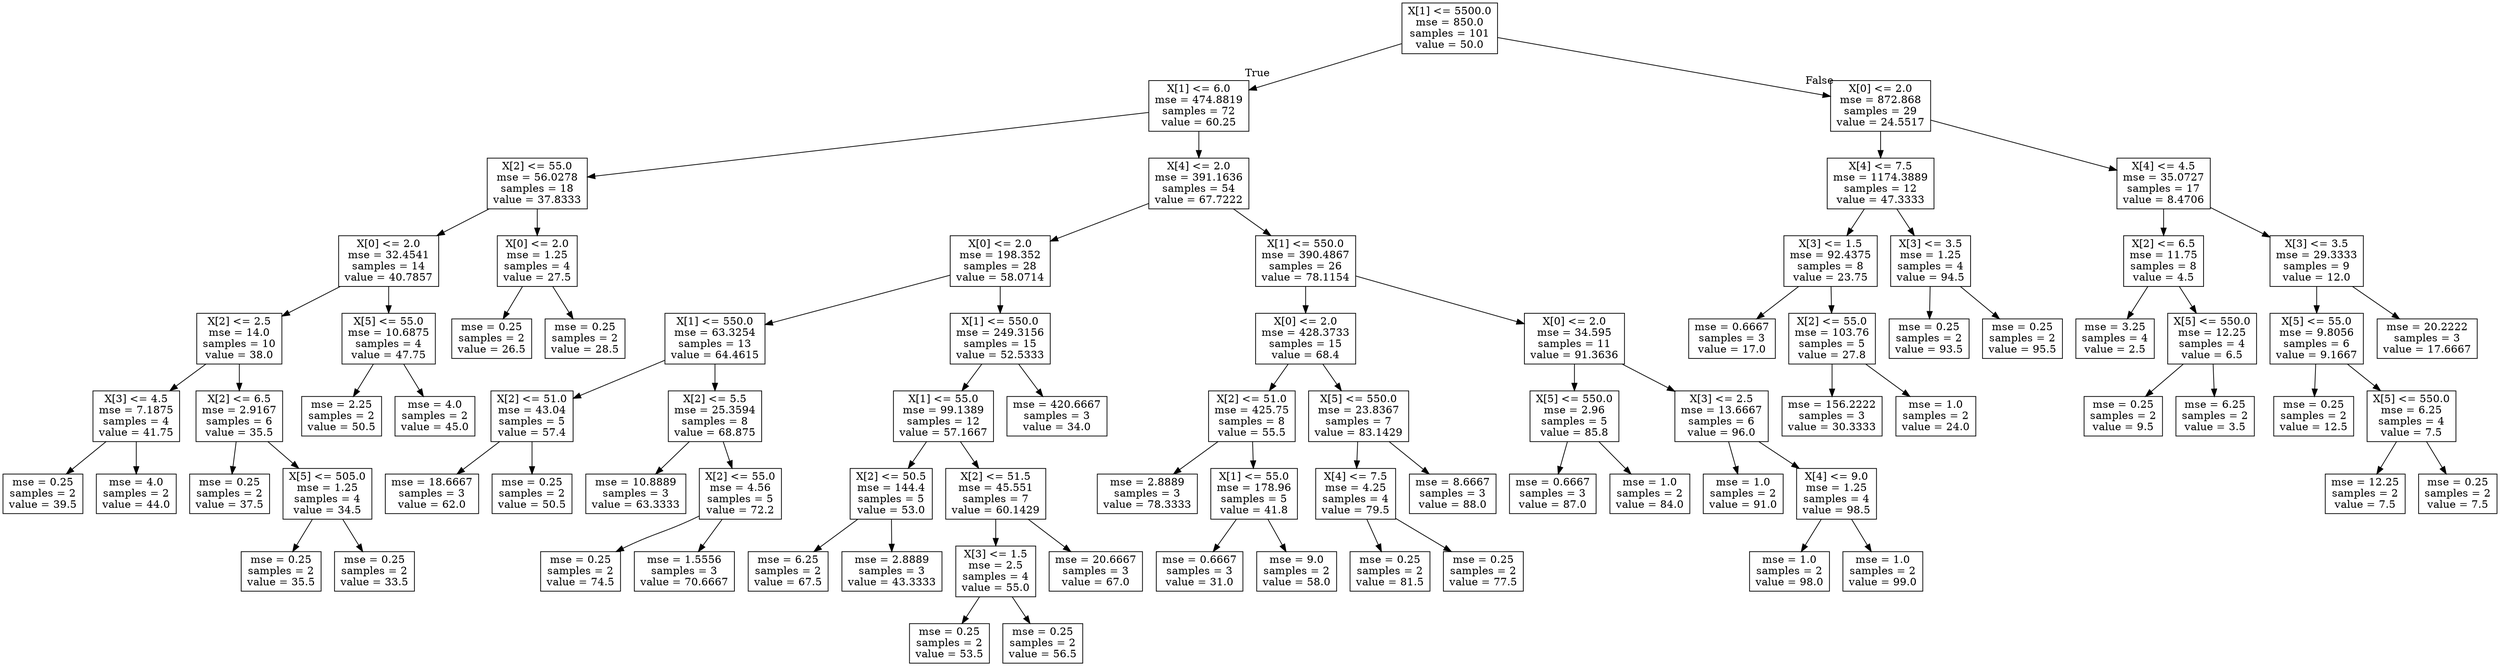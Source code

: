 digraph Tree {
node [shape=box] ;
0 [label="X[1] <= 5500.0\nmse = 850.0\nsamples = 101\nvalue = 50.0"] ;
1 [label="X[1] <= 6.0\nmse = 474.8819\nsamples = 72\nvalue = 60.25"] ;
0 -> 1 [labeldistance=2.5, labelangle=45, headlabel="True"] ;
2 [label="X[2] <= 55.0\nmse = 56.0278\nsamples = 18\nvalue = 37.8333"] ;
1 -> 2 ;
3 [label="X[0] <= 2.0\nmse = 32.4541\nsamples = 14\nvalue = 40.7857"] ;
2 -> 3 ;
4 [label="X[2] <= 2.5\nmse = 14.0\nsamples = 10\nvalue = 38.0"] ;
3 -> 4 ;
5 [label="X[3] <= 4.5\nmse = 7.1875\nsamples = 4\nvalue = 41.75"] ;
4 -> 5 ;
6 [label="mse = 0.25\nsamples = 2\nvalue = 39.5"] ;
5 -> 6 ;
7 [label="mse = 4.0\nsamples = 2\nvalue = 44.0"] ;
5 -> 7 ;
8 [label="X[2] <= 6.5\nmse = 2.9167\nsamples = 6\nvalue = 35.5"] ;
4 -> 8 ;
9 [label="mse = 0.25\nsamples = 2\nvalue = 37.5"] ;
8 -> 9 ;
10 [label="X[5] <= 505.0\nmse = 1.25\nsamples = 4\nvalue = 34.5"] ;
8 -> 10 ;
11 [label="mse = 0.25\nsamples = 2\nvalue = 35.5"] ;
10 -> 11 ;
12 [label="mse = 0.25\nsamples = 2\nvalue = 33.5"] ;
10 -> 12 ;
13 [label="X[5] <= 55.0\nmse = 10.6875\nsamples = 4\nvalue = 47.75"] ;
3 -> 13 ;
14 [label="mse = 2.25\nsamples = 2\nvalue = 50.5"] ;
13 -> 14 ;
15 [label="mse = 4.0\nsamples = 2\nvalue = 45.0"] ;
13 -> 15 ;
16 [label="X[0] <= 2.0\nmse = 1.25\nsamples = 4\nvalue = 27.5"] ;
2 -> 16 ;
17 [label="mse = 0.25\nsamples = 2\nvalue = 26.5"] ;
16 -> 17 ;
18 [label="mse = 0.25\nsamples = 2\nvalue = 28.5"] ;
16 -> 18 ;
19 [label="X[4] <= 2.0\nmse = 391.1636\nsamples = 54\nvalue = 67.7222"] ;
1 -> 19 ;
20 [label="X[0] <= 2.0\nmse = 198.352\nsamples = 28\nvalue = 58.0714"] ;
19 -> 20 ;
21 [label="X[1] <= 550.0\nmse = 63.3254\nsamples = 13\nvalue = 64.4615"] ;
20 -> 21 ;
22 [label="X[2] <= 51.0\nmse = 43.04\nsamples = 5\nvalue = 57.4"] ;
21 -> 22 ;
23 [label="mse = 18.6667\nsamples = 3\nvalue = 62.0"] ;
22 -> 23 ;
24 [label="mse = 0.25\nsamples = 2\nvalue = 50.5"] ;
22 -> 24 ;
25 [label="X[2] <= 5.5\nmse = 25.3594\nsamples = 8\nvalue = 68.875"] ;
21 -> 25 ;
26 [label="mse = 10.8889\nsamples = 3\nvalue = 63.3333"] ;
25 -> 26 ;
27 [label="X[2] <= 55.0\nmse = 4.56\nsamples = 5\nvalue = 72.2"] ;
25 -> 27 ;
28 [label="mse = 0.25\nsamples = 2\nvalue = 74.5"] ;
27 -> 28 ;
29 [label="mse = 1.5556\nsamples = 3\nvalue = 70.6667"] ;
27 -> 29 ;
30 [label="X[1] <= 550.0\nmse = 249.3156\nsamples = 15\nvalue = 52.5333"] ;
20 -> 30 ;
31 [label="X[1] <= 55.0\nmse = 99.1389\nsamples = 12\nvalue = 57.1667"] ;
30 -> 31 ;
32 [label="X[2] <= 50.5\nmse = 144.4\nsamples = 5\nvalue = 53.0"] ;
31 -> 32 ;
33 [label="mse = 6.25\nsamples = 2\nvalue = 67.5"] ;
32 -> 33 ;
34 [label="mse = 2.8889\nsamples = 3\nvalue = 43.3333"] ;
32 -> 34 ;
35 [label="X[2] <= 51.5\nmse = 45.551\nsamples = 7\nvalue = 60.1429"] ;
31 -> 35 ;
36 [label="X[3] <= 1.5\nmse = 2.5\nsamples = 4\nvalue = 55.0"] ;
35 -> 36 ;
37 [label="mse = 0.25\nsamples = 2\nvalue = 53.5"] ;
36 -> 37 ;
38 [label="mse = 0.25\nsamples = 2\nvalue = 56.5"] ;
36 -> 38 ;
39 [label="mse = 20.6667\nsamples = 3\nvalue = 67.0"] ;
35 -> 39 ;
40 [label="mse = 420.6667\nsamples = 3\nvalue = 34.0"] ;
30 -> 40 ;
41 [label="X[1] <= 550.0\nmse = 390.4867\nsamples = 26\nvalue = 78.1154"] ;
19 -> 41 ;
42 [label="X[0] <= 2.0\nmse = 428.3733\nsamples = 15\nvalue = 68.4"] ;
41 -> 42 ;
43 [label="X[2] <= 51.0\nmse = 425.75\nsamples = 8\nvalue = 55.5"] ;
42 -> 43 ;
44 [label="mse = 2.8889\nsamples = 3\nvalue = 78.3333"] ;
43 -> 44 ;
45 [label="X[1] <= 55.0\nmse = 178.96\nsamples = 5\nvalue = 41.8"] ;
43 -> 45 ;
46 [label="mse = 0.6667\nsamples = 3\nvalue = 31.0"] ;
45 -> 46 ;
47 [label="mse = 9.0\nsamples = 2\nvalue = 58.0"] ;
45 -> 47 ;
48 [label="X[5] <= 550.0\nmse = 23.8367\nsamples = 7\nvalue = 83.1429"] ;
42 -> 48 ;
49 [label="X[4] <= 7.5\nmse = 4.25\nsamples = 4\nvalue = 79.5"] ;
48 -> 49 ;
50 [label="mse = 0.25\nsamples = 2\nvalue = 81.5"] ;
49 -> 50 ;
51 [label="mse = 0.25\nsamples = 2\nvalue = 77.5"] ;
49 -> 51 ;
52 [label="mse = 8.6667\nsamples = 3\nvalue = 88.0"] ;
48 -> 52 ;
53 [label="X[0] <= 2.0\nmse = 34.595\nsamples = 11\nvalue = 91.3636"] ;
41 -> 53 ;
54 [label="X[5] <= 550.0\nmse = 2.96\nsamples = 5\nvalue = 85.8"] ;
53 -> 54 ;
55 [label="mse = 0.6667\nsamples = 3\nvalue = 87.0"] ;
54 -> 55 ;
56 [label="mse = 1.0\nsamples = 2\nvalue = 84.0"] ;
54 -> 56 ;
57 [label="X[3] <= 2.5\nmse = 13.6667\nsamples = 6\nvalue = 96.0"] ;
53 -> 57 ;
58 [label="mse = 1.0\nsamples = 2\nvalue = 91.0"] ;
57 -> 58 ;
59 [label="X[4] <= 9.0\nmse = 1.25\nsamples = 4\nvalue = 98.5"] ;
57 -> 59 ;
60 [label="mse = 1.0\nsamples = 2\nvalue = 98.0"] ;
59 -> 60 ;
61 [label="mse = 1.0\nsamples = 2\nvalue = 99.0"] ;
59 -> 61 ;
62 [label="X[0] <= 2.0\nmse = 872.868\nsamples = 29\nvalue = 24.5517"] ;
0 -> 62 [labeldistance=2.5, labelangle=-45, headlabel="False"] ;
63 [label="X[4] <= 7.5\nmse = 1174.3889\nsamples = 12\nvalue = 47.3333"] ;
62 -> 63 ;
64 [label="X[3] <= 1.5\nmse = 92.4375\nsamples = 8\nvalue = 23.75"] ;
63 -> 64 ;
65 [label="mse = 0.6667\nsamples = 3\nvalue = 17.0"] ;
64 -> 65 ;
66 [label="X[2] <= 55.0\nmse = 103.76\nsamples = 5\nvalue = 27.8"] ;
64 -> 66 ;
67 [label="mse = 156.2222\nsamples = 3\nvalue = 30.3333"] ;
66 -> 67 ;
68 [label="mse = 1.0\nsamples = 2\nvalue = 24.0"] ;
66 -> 68 ;
69 [label="X[3] <= 3.5\nmse = 1.25\nsamples = 4\nvalue = 94.5"] ;
63 -> 69 ;
70 [label="mse = 0.25\nsamples = 2\nvalue = 93.5"] ;
69 -> 70 ;
71 [label="mse = 0.25\nsamples = 2\nvalue = 95.5"] ;
69 -> 71 ;
72 [label="X[4] <= 4.5\nmse = 35.0727\nsamples = 17\nvalue = 8.4706"] ;
62 -> 72 ;
73 [label="X[2] <= 6.5\nmse = 11.75\nsamples = 8\nvalue = 4.5"] ;
72 -> 73 ;
74 [label="mse = 3.25\nsamples = 4\nvalue = 2.5"] ;
73 -> 74 ;
75 [label="X[5] <= 550.0\nmse = 12.25\nsamples = 4\nvalue = 6.5"] ;
73 -> 75 ;
76 [label="mse = 0.25\nsamples = 2\nvalue = 9.5"] ;
75 -> 76 ;
77 [label="mse = 6.25\nsamples = 2\nvalue = 3.5"] ;
75 -> 77 ;
78 [label="X[3] <= 3.5\nmse = 29.3333\nsamples = 9\nvalue = 12.0"] ;
72 -> 78 ;
79 [label="X[5] <= 55.0\nmse = 9.8056\nsamples = 6\nvalue = 9.1667"] ;
78 -> 79 ;
80 [label="mse = 0.25\nsamples = 2\nvalue = 12.5"] ;
79 -> 80 ;
81 [label="X[5] <= 550.0\nmse = 6.25\nsamples = 4\nvalue = 7.5"] ;
79 -> 81 ;
82 [label="mse = 12.25\nsamples = 2\nvalue = 7.5"] ;
81 -> 82 ;
83 [label="mse = 0.25\nsamples = 2\nvalue = 7.5"] ;
81 -> 83 ;
84 [label="mse = 20.2222\nsamples = 3\nvalue = 17.6667"] ;
78 -> 84 ;
}